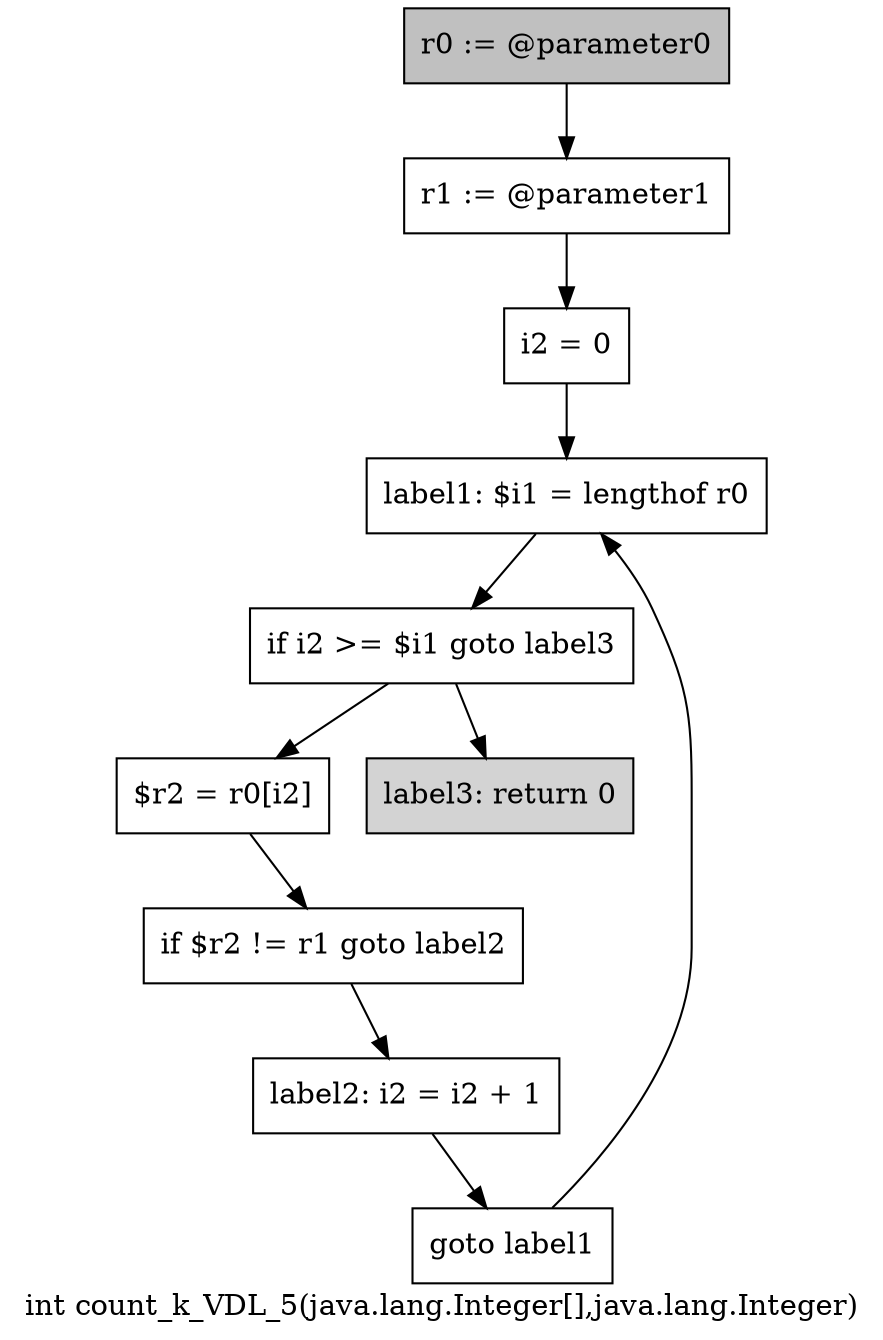 digraph "int count_k_VDL_5(java.lang.Integer[],java.lang.Integer)" {
    label="int count_k_VDL_5(java.lang.Integer[],java.lang.Integer)";
    node [shape=box];
    "0" [style=filled,fillcolor=gray,label="r0 := @parameter0",];
    "1" [label="r1 := @parameter1",];
    "0"->"1";
    "2" [label="i2 = 0",];
    "1"->"2";
    "3" [label="label1: $i1 = lengthof r0",];
    "2"->"3";
    "4" [label="if i2 >= $i1 goto label3",];
    "3"->"4";
    "5" [label="$r2 = r0[i2]",];
    "4"->"5";
    "9" [style=filled,fillcolor=lightgray,label="label3: return 0",];
    "4"->"9";
    "6" [label="if $r2 != r1 goto label2",];
    "5"->"6";
    "7" [label="label2: i2 = i2 + 1",];
    "6"->"7";
    "8" [label="goto label1",];
    "7"->"8";
    "8"->"3";
}
